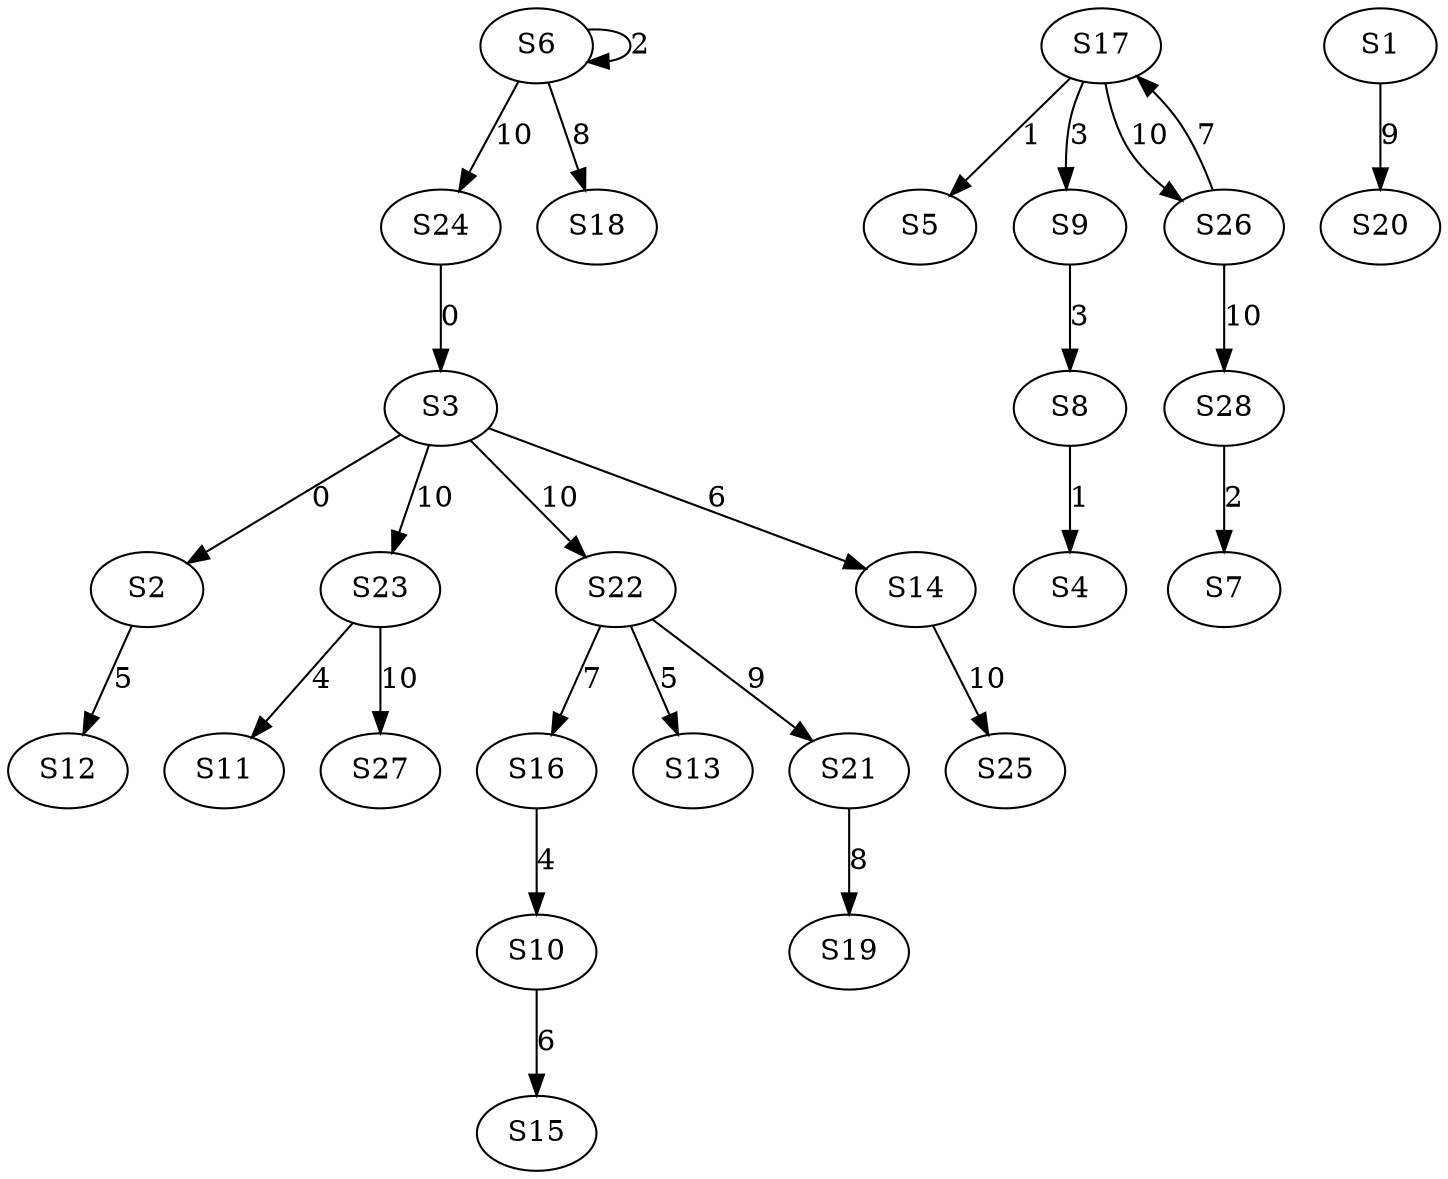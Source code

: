 strict digraph {
	S3 -> S2 [ label = 0 ];
	S24 -> S3 [ label = 0 ];
	S8 -> S4 [ label = 1 ];
	S17 -> S5 [ label = 1 ];
	S6 -> S6 [ label = 2 ];
	S28 -> S7 [ label = 2 ];
	S9 -> S8 [ label = 3 ];
	S17 -> S9 [ label = 3 ];
	S16 -> S10 [ label = 4 ];
	S23 -> S11 [ label = 4 ];
	S2 -> S12 [ label = 5 ];
	S22 -> S13 [ label = 5 ];
	S3 -> S14 [ label = 6 ];
	S10 -> S15 [ label = 6 ];
	S22 -> S16 [ label = 7 ];
	S26 -> S17 [ label = 7 ];
	S6 -> S18 [ label = 8 ];
	S21 -> S19 [ label = 8 ];
	S1 -> S20 [ label = 9 ];
	S22 -> S21 [ label = 9 ];
	S3 -> S22 [ label = 10 ];
	S3 -> S23 [ label = 10 ];
	S6 -> S24 [ label = 10 ];
	S14 -> S25 [ label = 10 ];
	S17 -> S26 [ label = 10 ];
	S23 -> S27 [ label = 10 ];
	S26 -> S28 [ label = 10 ];
}